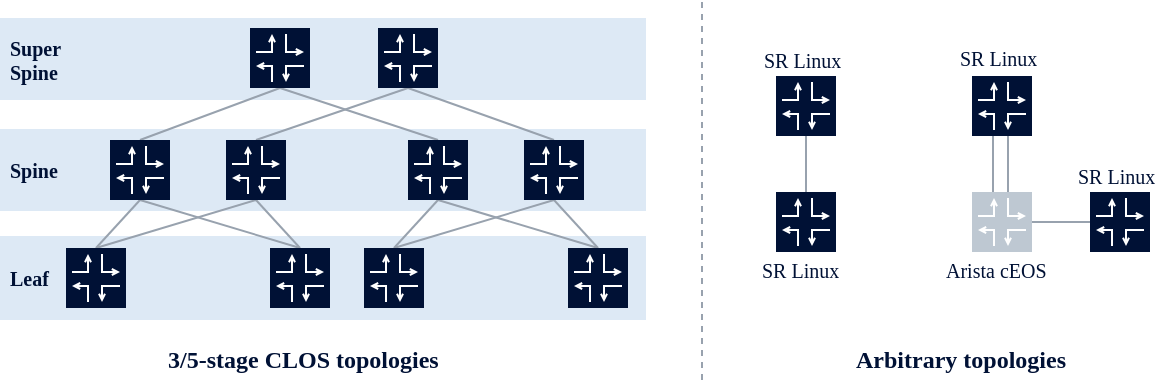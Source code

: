 <mxfile version="13.8.0" type="github" pages="2">
  <diagram id="pqXCdQUKRn2x1dWqDvbr" name="intro topologies">
    <mxGraphModel dx="977" dy="524" grid="1" gridSize="1" guides="1" tooltips="1" connect="1" arrows="1" fold="1" page="1" pageScale="1" pageWidth="827" pageHeight="1169" math="0" shadow="0">
      <root>
        <mxCell id="0" />
        <mxCell id="1" parent="0" />
        <mxCell id="Shn82EJDHSnE-vzaOmSC-1" value="" style="rounded=0;whiteSpace=wrap;html=1;fontFamily=Manrope;fontSize=8;strokeColor=none;fillColor=#DDE9F5;fontSource=https%3A%2F%2Ffonts.googleapis.com%2Fcss%3Ffamily%3DManrope;" parent="1" vertex="1">
          <mxGeometry x="133" y="266.5" width="323" height="41" as="geometry" />
        </mxCell>
        <mxCell id="Shn82EJDHSnE-vzaOmSC-2" value="" style="rounded=0;whiteSpace=wrap;html=1;fontFamily=Manrope;fontSize=8;strokeColor=none;fillColor=#DDE9F5;fontSource=https%3A%2F%2Ffonts.googleapis.com%2Fcss%3Ffamily%3DManrope;" parent="1" vertex="1">
          <mxGeometry x="133" y="320" width="323" height="42" as="geometry" />
        </mxCell>
        <mxCell id="Shn82EJDHSnE-vzaOmSC-3" style="rounded=0;orthogonalLoop=1;jettySize=auto;html=1;exitX=0.5;exitY=0;exitDx=0;exitDy=0;entryX=0.5;entryY=1;entryDx=0;entryDy=0;startSize=6;endArrow=none;endFill=0;endSize=2;fontFamily=Manrope;fontSize=8;strokeColor=#98A2AE;fontSource=https%3A%2F%2Ffonts.googleapis.com%2Fcss%3Ffamily%3DManrope;" parent="1" edge="1">
          <mxGeometry relative="1" as="geometry">
            <mxPoint x="181" y="326" as="sourcePoint" />
            <mxPoint x="203" y="302" as="targetPoint" />
          </mxGeometry>
        </mxCell>
        <mxCell id="Shn82EJDHSnE-vzaOmSC-4" style="rounded=0;orthogonalLoop=1;jettySize=auto;html=1;exitX=0.5;exitY=0;exitDx=0;exitDy=0;entryX=0.5;entryY=1;entryDx=0;entryDy=0;startSize=6;endArrow=none;endFill=0;endSize=2;fontFamily=Manrope;fontSize=8;strokeColor=#98A2AE;fontSource=https%3A%2F%2Ffonts.googleapis.com%2Fcss%3Ffamily%3DManrope;" parent="1" edge="1">
          <mxGeometry relative="1" as="geometry">
            <mxPoint x="181" y="326" as="sourcePoint" />
            <mxPoint x="261" y="302" as="targetPoint" />
          </mxGeometry>
        </mxCell>
        <mxCell id="Shn82EJDHSnE-vzaOmSC-5" style="rounded=0;orthogonalLoop=1;jettySize=auto;html=1;exitX=0.5;exitY=0;exitDx=0;exitDy=0;entryX=0.5;entryY=1;entryDx=0;entryDy=0;startSize=6;endArrow=none;endFill=0;endSize=2;fontFamily=Manrope;fontSize=8;strokeColor=#98A2AE;fontSource=https%3A%2F%2Ffonts.googleapis.com%2Fcss%3Ffamily%3DManrope;" parent="1" edge="1">
          <mxGeometry relative="1" as="geometry">
            <mxPoint x="283" y="326" as="sourcePoint" />
            <mxPoint x="203" y="302" as="targetPoint" />
          </mxGeometry>
        </mxCell>
        <mxCell id="Shn82EJDHSnE-vzaOmSC-6" style="rounded=0;orthogonalLoop=1;jettySize=auto;html=1;exitX=0.5;exitY=0;exitDx=0;exitDy=0;entryX=0.5;entryY=1;entryDx=0;entryDy=0;startSize=6;endArrow=none;endFill=0;endSize=2;fontFamily=Manrope;fontSize=8;strokeColor=#98A2AE;fontSource=https%3A%2F%2Ffonts.googleapis.com%2Fcss%3Ffamily%3DManrope;" parent="1" edge="1">
          <mxGeometry relative="1" as="geometry">
            <mxPoint x="283" y="326" as="sourcePoint" />
            <mxPoint x="261" y="302" as="targetPoint" />
          </mxGeometry>
        </mxCell>
        <mxCell id="Shn82EJDHSnE-vzaOmSC-7" value="" style="rounded=0;whiteSpace=wrap;html=1;fontFamily=Manrope;fontSize=8;strokeColor=none;fillColor=#DDE9F5;fontSource=https%3A%2F%2Ffonts.googleapis.com%2Fcss%3Ffamily%3DManrope;" parent="1" vertex="1">
          <mxGeometry x="133" y="211" width="323" height="41" as="geometry" />
        </mxCell>
        <mxCell id="Shn82EJDHSnE-vzaOmSC-8" style="rounded=0;orthogonalLoop=1;jettySize=auto;html=1;exitX=0.5;exitY=0;exitDx=0;exitDy=0;entryX=0.5;entryY=1;entryDx=0;entryDy=0;startSize=6;endArrow=none;endFill=0;endSize=2;fontFamily=Manrope;fontSize=8;strokeColor=#98A2AE;fontSource=https%3A%2F%2Ffonts.googleapis.com%2Fcss%3Ffamily%3DManrope;" parent="1" edge="1">
          <mxGeometry relative="1" as="geometry">
            <mxPoint x="203" y="272" as="sourcePoint" />
            <mxPoint x="273" y="246" as="targetPoint" />
          </mxGeometry>
        </mxCell>
        <mxCell id="Shn82EJDHSnE-vzaOmSC-9" style="rounded=0;orthogonalLoop=1;jettySize=auto;html=1;exitX=0.5;exitY=0;exitDx=0;exitDy=0;entryX=0.5;entryY=1;entryDx=0;entryDy=0;startSize=6;endArrow=none;endFill=0;endSize=2;fontFamily=Manrope;fontSize=8;strokeColor=#98A2AE;fontSource=https%3A%2F%2Ffonts.googleapis.com%2Fcss%3Ffamily%3DManrope;" parent="1" edge="1">
          <mxGeometry relative="1" as="geometry">
            <mxPoint x="261" y="272" as="sourcePoint" />
            <mxPoint x="337" y="246" as="targetPoint" />
          </mxGeometry>
        </mxCell>
        <mxCell id="Shn82EJDHSnE-vzaOmSC-10" style="rounded=0;orthogonalLoop=1;jettySize=auto;html=1;exitX=0.5;exitY=0;exitDx=0;exitDy=0;entryX=0.5;entryY=1;entryDx=0;entryDy=0;startSize=6;endArrow=none;endFill=0;endSize=2;fontFamily=Manrope;fontSize=8;strokeColor=#98A2AE;fontSource=https%3A%2F%2Ffonts.googleapis.com%2Fcss%3Ffamily%3DManrope;" parent="1" edge="1">
          <mxGeometry relative="1" as="geometry">
            <mxPoint x="330" y="326" as="sourcePoint" />
            <mxPoint x="352" y="302" as="targetPoint" />
          </mxGeometry>
        </mxCell>
        <mxCell id="Shn82EJDHSnE-vzaOmSC-11" style="rounded=0;orthogonalLoop=1;jettySize=auto;html=1;exitX=0.5;exitY=0;exitDx=0;exitDy=0;entryX=0.5;entryY=1;entryDx=0;entryDy=0;startSize=6;endArrow=none;endFill=0;endSize=2;fontFamily=Manrope;fontSize=8;strokeColor=#98A2AE;fontSource=https%3A%2F%2Ffonts.googleapis.com%2Fcss%3Ffamily%3DManrope;" parent="1" edge="1">
          <mxGeometry relative="1" as="geometry">
            <mxPoint x="330" y="326" as="sourcePoint" />
            <mxPoint x="410" y="302" as="targetPoint" />
          </mxGeometry>
        </mxCell>
        <mxCell id="Shn82EJDHSnE-vzaOmSC-12" style="rounded=0;orthogonalLoop=1;jettySize=auto;html=1;exitX=0.5;exitY=0;exitDx=0;exitDy=0;entryX=0.5;entryY=1;entryDx=0;entryDy=0;startSize=6;endArrow=none;endFill=0;endSize=2;fontFamily=Manrope;fontSize=8;strokeColor=#98A2AE;fontSource=https%3A%2F%2Ffonts.googleapis.com%2Fcss%3Ffamily%3DManrope;" parent="1" edge="1">
          <mxGeometry relative="1" as="geometry">
            <mxPoint x="432" y="326" as="sourcePoint" />
            <mxPoint x="352" y="302" as="targetPoint" />
          </mxGeometry>
        </mxCell>
        <mxCell id="Shn82EJDHSnE-vzaOmSC-13" style="rounded=0;orthogonalLoop=1;jettySize=auto;html=1;exitX=0.5;exitY=0;exitDx=0;exitDy=0;entryX=0.5;entryY=1;entryDx=0;entryDy=0;startSize=6;endArrow=none;endFill=0;endSize=2;fontFamily=Manrope;fontSize=8;strokeColor=#98A2AE;fontSource=https%3A%2F%2Ffonts.googleapis.com%2Fcss%3Ffamily%3DManrope;" parent="1" edge="1">
          <mxGeometry relative="1" as="geometry">
            <mxPoint x="432" y="326" as="sourcePoint" />
            <mxPoint x="410" y="302" as="targetPoint" />
          </mxGeometry>
        </mxCell>
        <mxCell id="Shn82EJDHSnE-vzaOmSC-14" style="rounded=0;orthogonalLoop=1;jettySize=auto;html=1;exitX=0.5;exitY=0;exitDx=0;exitDy=0;entryX=0.5;entryY=1;entryDx=0;entryDy=0;startSize=6;endArrow=none;endFill=0;endSize=2;fontFamily=Manrope;fontSize=8;strokeColor=#98A2AE;fontSource=https%3A%2F%2Ffonts.googleapis.com%2Fcss%3Ffamily%3DManrope;" parent="1" edge="1">
          <mxGeometry relative="1" as="geometry">
            <mxPoint x="352" y="272" as="sourcePoint" />
            <mxPoint x="273" y="246" as="targetPoint" />
          </mxGeometry>
        </mxCell>
        <mxCell id="Shn82EJDHSnE-vzaOmSC-15" style="rounded=0;orthogonalLoop=1;jettySize=auto;html=1;exitX=0.5;exitY=0;exitDx=0;exitDy=0;entryX=0.5;entryY=1;entryDx=0;entryDy=0;startSize=6;endArrow=none;endFill=0;endSize=2;fontFamily=Manrope;fontSize=8;strokeColor=#98A2AE;fontSource=https%3A%2F%2Ffonts.googleapis.com%2Fcss%3Ffamily%3DManrope;" parent="1" edge="1">
          <mxGeometry relative="1" as="geometry">
            <mxPoint x="410" y="272" as="sourcePoint" />
            <mxPoint x="337" y="246" as="targetPoint" />
          </mxGeometry>
        </mxCell>
        <mxCell id="Shn82EJDHSnE-vzaOmSC-16" value="Super&lt;br style=&quot;font-size: 10px;&quot;&gt;Spine" style="text;html=1;align=left;verticalAlign=middle;resizable=0;points=[];autosize=1;fontSize=10;fontFamily=Manrope;rotation=0;fontSource=https%3A%2F%2Ffonts.googleapis.com%2Fcss%3Ffamily%3DManrope;fontColor=#001135;fontStyle=1" parent="1" vertex="1">
          <mxGeometry x="136" y="217" width="38" height="29" as="geometry" />
        </mxCell>
        <mxCell id="Shn82EJDHSnE-vzaOmSC-17" value="Spine" style="text;html=1;align=left;verticalAlign=middle;resizable=0;points=[];autosize=1;fontSize=10;fontFamily=Manrope;rotation=0;fontSource=https%3A%2F%2Ffonts.googleapis.com%2Fcss%3Ffamily%3DManrope;fontColor=#001135;fontStyle=1" parent="1" vertex="1">
          <mxGeometry x="136" y="278.5" width="37" height="17" as="geometry" />
        </mxCell>
        <mxCell id="Shn82EJDHSnE-vzaOmSC-18" value="Leaf" style="text;html=1;align=left;verticalAlign=middle;resizable=0;points=[];autosize=1;fontSize=10;fontFamily=Manrope;rotation=0;fontSource=https%3A%2F%2Ffonts.googleapis.com%2Fcss%3Ffamily%3DManrope;fontColor=#001135;fontStyle=1" parent="1" vertex="1">
          <mxGeometry x="136" y="332.5" width="31" height="17" as="geometry" />
        </mxCell>
        <mxCell id="Shn82EJDHSnE-vzaOmSC-19" value="" style="group;fontFamily=Manrope;fontSource=https%3A%2F%2Ffonts.googleapis.com%2Fcss%3Ffamily%3DManrope;" parent="1" vertex="1" connectable="0">
          <mxGeometry x="166" y="326" width="30" height="30" as="geometry" />
        </mxCell>
        <mxCell id="Shn82EJDHSnE-vzaOmSC-20" value="" style="whiteSpace=wrap;html=1;aspect=fixed;fillColor=#001135;strokeColor=none;connectable=1;allowArrows=1;fontFamily=Manrope;fontSource=https%3A%2F%2Ffonts.googleapis.com%2Fcss%3Ffamily%3DManrope;" parent="Shn82EJDHSnE-vzaOmSC-19" vertex="1">
          <mxGeometry width="30" height="30" as="geometry" />
        </mxCell>
        <mxCell id="Shn82EJDHSnE-vzaOmSC-21" value="" style="endArrow=open;html=1;edgeStyle=orthogonalEdgeStyle;rounded=0;endFill=0;startSize=6;endSize=2;strokeColor=#FFFFFF;fontFamily=Manrope;fontSource=https%3A%2F%2Ffonts.googleapis.com%2Fcss%3Ffamily%3DManrope;" parent="Shn82EJDHSnE-vzaOmSC-19" edge="1">
          <mxGeometry width="50" height="50" relative="1" as="geometry">
            <mxPoint x="3" y="12" as="sourcePoint" />
            <mxPoint x="11" y="3" as="targetPoint" />
            <Array as="points">
              <mxPoint x="11" y="12" />
            </Array>
          </mxGeometry>
        </mxCell>
        <mxCell id="Shn82EJDHSnE-vzaOmSC-22" value="" style="endArrow=open;html=1;edgeStyle=orthogonalEdgeStyle;rounded=0;endFill=0;startSize=6;endSize=2;strokeColor=#FFFFFF;fontFamily=Manrope;fontSource=https%3A%2F%2Ffonts.googleapis.com%2Fcss%3Ffamily%3DManrope;" parent="Shn82EJDHSnE-vzaOmSC-19" edge="1">
          <mxGeometry width="50" height="50" relative="1" as="geometry">
            <mxPoint x="11" y="27" as="sourcePoint" />
            <mxPoint x="3" y="19" as="targetPoint" />
            <Array as="points">
              <mxPoint x="11" y="19" />
            </Array>
          </mxGeometry>
        </mxCell>
        <mxCell id="Shn82EJDHSnE-vzaOmSC-23" value="" style="endArrow=open;html=1;edgeStyle=orthogonalEdgeStyle;rounded=0;endFill=0;startSize=6;endSize=2;strokeColor=#FFFFFF;fontFamily=Manrope;fontSource=https%3A%2F%2Ffonts.googleapis.com%2Fcss%3Ffamily%3DManrope;" parent="Shn82EJDHSnE-vzaOmSC-19" edge="1">
          <mxGeometry width="50" height="50" relative="1" as="geometry">
            <mxPoint x="18" y="3" as="sourcePoint" />
            <mxPoint x="27" y="12" as="targetPoint" />
            <Array as="points">
              <mxPoint x="18" y="12" />
            </Array>
          </mxGeometry>
        </mxCell>
        <mxCell id="Shn82EJDHSnE-vzaOmSC-24" value="" style="endArrow=open;html=1;edgeStyle=orthogonalEdgeStyle;rounded=0;endFill=0;startSize=6;endSize=2;strokeColor=#FFFFFF;fontFamily=Manrope;fontSource=https%3A%2F%2Ffonts.googleapis.com%2Fcss%3Ffamily%3DManrope;" parent="Shn82EJDHSnE-vzaOmSC-19" edge="1">
          <mxGeometry width="50" height="50" relative="1" as="geometry">
            <mxPoint x="27" y="19" as="sourcePoint" />
            <mxPoint x="18" y="27" as="targetPoint" />
            <Array as="points">
              <mxPoint x="18" y="19" />
            </Array>
          </mxGeometry>
        </mxCell>
        <mxCell id="Shn82EJDHSnE-vzaOmSC-25" value="" style="group;fontFamily=Manrope;fontSource=https%3A%2F%2Ffonts.googleapis.com%2Fcss%3Ffamily%3DManrope;" parent="1" vertex="1" connectable="0">
          <mxGeometry x="268" y="326" width="30" height="30" as="geometry" />
        </mxCell>
        <mxCell id="Shn82EJDHSnE-vzaOmSC-26" value="" style="whiteSpace=wrap;html=1;aspect=fixed;fillColor=#001135;strokeColor=none;connectable=1;allowArrows=1;fontFamily=Manrope;fontSource=https%3A%2F%2Ffonts.googleapis.com%2Fcss%3Ffamily%3DManrope;" parent="Shn82EJDHSnE-vzaOmSC-25" vertex="1">
          <mxGeometry width="30" height="30" as="geometry" />
        </mxCell>
        <mxCell id="Shn82EJDHSnE-vzaOmSC-27" value="" style="endArrow=open;html=1;edgeStyle=orthogonalEdgeStyle;rounded=0;endFill=0;startSize=6;endSize=2;strokeColor=#FFFFFF;fontFamily=Manrope;fontSource=https%3A%2F%2Ffonts.googleapis.com%2Fcss%3Ffamily%3DManrope;" parent="Shn82EJDHSnE-vzaOmSC-25" edge="1">
          <mxGeometry width="50" height="50" relative="1" as="geometry">
            <mxPoint x="3" y="12" as="sourcePoint" />
            <mxPoint x="11" y="3" as="targetPoint" />
            <Array as="points">
              <mxPoint x="11" y="12" />
            </Array>
          </mxGeometry>
        </mxCell>
        <mxCell id="Shn82EJDHSnE-vzaOmSC-28" value="" style="endArrow=open;html=1;edgeStyle=orthogonalEdgeStyle;rounded=0;endFill=0;startSize=6;endSize=2;strokeColor=#FFFFFF;fontFamily=Manrope;fontSource=https%3A%2F%2Ffonts.googleapis.com%2Fcss%3Ffamily%3DManrope;" parent="Shn82EJDHSnE-vzaOmSC-25" edge="1">
          <mxGeometry width="50" height="50" relative="1" as="geometry">
            <mxPoint x="11" y="27" as="sourcePoint" />
            <mxPoint x="3" y="19" as="targetPoint" />
            <Array as="points">
              <mxPoint x="11" y="19" />
            </Array>
          </mxGeometry>
        </mxCell>
        <mxCell id="Shn82EJDHSnE-vzaOmSC-29" value="" style="endArrow=open;html=1;edgeStyle=orthogonalEdgeStyle;rounded=0;endFill=0;startSize=6;endSize=2;strokeColor=#FFFFFF;fontFamily=Manrope;fontSource=https%3A%2F%2Ffonts.googleapis.com%2Fcss%3Ffamily%3DManrope;" parent="Shn82EJDHSnE-vzaOmSC-25" edge="1">
          <mxGeometry width="50" height="50" relative="1" as="geometry">
            <mxPoint x="18" y="3" as="sourcePoint" />
            <mxPoint x="27" y="12" as="targetPoint" />
            <Array as="points">
              <mxPoint x="18" y="12" />
            </Array>
          </mxGeometry>
        </mxCell>
        <mxCell id="Shn82EJDHSnE-vzaOmSC-30" value="" style="endArrow=open;html=1;edgeStyle=orthogonalEdgeStyle;rounded=0;endFill=0;startSize=6;endSize=2;strokeColor=#FFFFFF;fontFamily=Manrope;fontSource=https%3A%2F%2Ffonts.googleapis.com%2Fcss%3Ffamily%3DManrope;" parent="Shn82EJDHSnE-vzaOmSC-25" edge="1">
          <mxGeometry width="50" height="50" relative="1" as="geometry">
            <mxPoint x="27" y="19" as="sourcePoint" />
            <mxPoint x="18" y="27" as="targetPoint" />
            <Array as="points">
              <mxPoint x="18" y="19" />
            </Array>
          </mxGeometry>
        </mxCell>
        <mxCell id="Shn82EJDHSnE-vzaOmSC-31" value="" style="group;fontFamily=Manrope;fontSource=https%3A%2F%2Ffonts.googleapis.com%2Fcss%3Ffamily%3DManrope;" parent="1" vertex="1" connectable="0">
          <mxGeometry x="315" y="326" width="30" height="30" as="geometry" />
        </mxCell>
        <mxCell id="Shn82EJDHSnE-vzaOmSC-32" value="" style="whiteSpace=wrap;html=1;aspect=fixed;fillColor=#001135;strokeColor=none;connectable=1;allowArrows=1;fontFamily=Manrope;fontSource=https%3A%2F%2Ffonts.googleapis.com%2Fcss%3Ffamily%3DManrope;" parent="Shn82EJDHSnE-vzaOmSC-31" vertex="1">
          <mxGeometry width="30" height="30" as="geometry" />
        </mxCell>
        <mxCell id="Shn82EJDHSnE-vzaOmSC-33" value="" style="endArrow=open;html=1;edgeStyle=orthogonalEdgeStyle;rounded=0;endFill=0;startSize=6;endSize=2;strokeColor=#FFFFFF;fontFamily=Manrope;fontSource=https%3A%2F%2Ffonts.googleapis.com%2Fcss%3Ffamily%3DManrope;" parent="Shn82EJDHSnE-vzaOmSC-31" edge="1">
          <mxGeometry width="50" height="50" relative="1" as="geometry">
            <mxPoint x="3" y="12" as="sourcePoint" />
            <mxPoint x="11" y="3" as="targetPoint" />
            <Array as="points">
              <mxPoint x="11" y="12" />
            </Array>
          </mxGeometry>
        </mxCell>
        <mxCell id="Shn82EJDHSnE-vzaOmSC-34" value="" style="endArrow=open;html=1;edgeStyle=orthogonalEdgeStyle;rounded=0;endFill=0;startSize=6;endSize=2;strokeColor=#FFFFFF;fontFamily=Manrope;fontSource=https%3A%2F%2Ffonts.googleapis.com%2Fcss%3Ffamily%3DManrope;" parent="Shn82EJDHSnE-vzaOmSC-31" edge="1">
          <mxGeometry width="50" height="50" relative="1" as="geometry">
            <mxPoint x="11" y="27" as="sourcePoint" />
            <mxPoint x="3" y="19" as="targetPoint" />
            <Array as="points">
              <mxPoint x="11" y="19" />
            </Array>
          </mxGeometry>
        </mxCell>
        <mxCell id="Shn82EJDHSnE-vzaOmSC-35" value="" style="endArrow=open;html=1;edgeStyle=orthogonalEdgeStyle;rounded=0;endFill=0;startSize=6;endSize=2;strokeColor=#FFFFFF;fontFamily=Manrope;fontSource=https%3A%2F%2Ffonts.googleapis.com%2Fcss%3Ffamily%3DManrope;" parent="Shn82EJDHSnE-vzaOmSC-31" edge="1">
          <mxGeometry width="50" height="50" relative="1" as="geometry">
            <mxPoint x="18" y="3" as="sourcePoint" />
            <mxPoint x="27" y="12" as="targetPoint" />
            <Array as="points">
              <mxPoint x="18" y="12" />
            </Array>
          </mxGeometry>
        </mxCell>
        <mxCell id="Shn82EJDHSnE-vzaOmSC-36" value="" style="endArrow=open;html=1;edgeStyle=orthogonalEdgeStyle;rounded=0;endFill=0;startSize=6;endSize=2;strokeColor=#FFFFFF;fontFamily=Manrope;fontSource=https%3A%2F%2Ffonts.googleapis.com%2Fcss%3Ffamily%3DManrope;" parent="Shn82EJDHSnE-vzaOmSC-31" edge="1">
          <mxGeometry width="50" height="50" relative="1" as="geometry">
            <mxPoint x="27" y="19" as="sourcePoint" />
            <mxPoint x="18" y="27" as="targetPoint" />
            <Array as="points">
              <mxPoint x="18" y="19" />
            </Array>
          </mxGeometry>
        </mxCell>
        <mxCell id="Shn82EJDHSnE-vzaOmSC-37" value="" style="group;fontFamily=Manrope;fontSource=https%3A%2F%2Ffonts.googleapis.com%2Fcss%3Ffamily%3DManrope;" parent="1" vertex="1" connectable="0">
          <mxGeometry x="417" y="326" width="30" height="30" as="geometry" />
        </mxCell>
        <mxCell id="Shn82EJDHSnE-vzaOmSC-38" value="" style="whiteSpace=wrap;html=1;aspect=fixed;fillColor=#001135;strokeColor=none;connectable=1;allowArrows=1;fontFamily=Manrope;fontSource=https%3A%2F%2Ffonts.googleapis.com%2Fcss%3Ffamily%3DManrope;" parent="Shn82EJDHSnE-vzaOmSC-37" vertex="1">
          <mxGeometry width="30" height="30" as="geometry" />
        </mxCell>
        <mxCell id="Shn82EJDHSnE-vzaOmSC-39" value="" style="endArrow=open;html=1;edgeStyle=orthogonalEdgeStyle;rounded=0;endFill=0;startSize=6;endSize=2;strokeColor=#FFFFFF;fontFamily=Manrope;fontSource=https%3A%2F%2Ffonts.googleapis.com%2Fcss%3Ffamily%3DManrope;" parent="Shn82EJDHSnE-vzaOmSC-37" edge="1">
          <mxGeometry width="50" height="50" relative="1" as="geometry">
            <mxPoint x="3" y="12" as="sourcePoint" />
            <mxPoint x="11" y="3" as="targetPoint" />
            <Array as="points">
              <mxPoint x="11" y="12" />
            </Array>
          </mxGeometry>
        </mxCell>
        <mxCell id="Shn82EJDHSnE-vzaOmSC-40" value="" style="endArrow=open;html=1;edgeStyle=orthogonalEdgeStyle;rounded=0;endFill=0;startSize=6;endSize=2;strokeColor=#FFFFFF;fontFamily=Manrope;fontSource=https%3A%2F%2Ffonts.googleapis.com%2Fcss%3Ffamily%3DManrope;" parent="Shn82EJDHSnE-vzaOmSC-37" edge="1">
          <mxGeometry width="50" height="50" relative="1" as="geometry">
            <mxPoint x="11" y="27" as="sourcePoint" />
            <mxPoint x="3" y="19" as="targetPoint" />
            <Array as="points">
              <mxPoint x="11" y="19" />
            </Array>
          </mxGeometry>
        </mxCell>
        <mxCell id="Shn82EJDHSnE-vzaOmSC-41" value="" style="endArrow=open;html=1;edgeStyle=orthogonalEdgeStyle;rounded=0;endFill=0;startSize=6;endSize=2;strokeColor=#FFFFFF;fontFamily=Manrope;fontSource=https%3A%2F%2Ffonts.googleapis.com%2Fcss%3Ffamily%3DManrope;" parent="Shn82EJDHSnE-vzaOmSC-37" edge="1">
          <mxGeometry width="50" height="50" relative="1" as="geometry">
            <mxPoint x="18" y="3" as="sourcePoint" />
            <mxPoint x="27" y="12" as="targetPoint" />
            <Array as="points">
              <mxPoint x="18" y="12" />
            </Array>
          </mxGeometry>
        </mxCell>
        <mxCell id="Shn82EJDHSnE-vzaOmSC-42" value="" style="endArrow=open;html=1;edgeStyle=orthogonalEdgeStyle;rounded=0;endFill=0;startSize=6;endSize=2;strokeColor=#FFFFFF;fontFamily=Manrope;fontSource=https%3A%2F%2Ffonts.googleapis.com%2Fcss%3Ffamily%3DManrope;" parent="Shn82EJDHSnE-vzaOmSC-37" edge="1">
          <mxGeometry width="50" height="50" relative="1" as="geometry">
            <mxPoint x="27" y="19" as="sourcePoint" />
            <mxPoint x="18" y="27" as="targetPoint" />
            <Array as="points">
              <mxPoint x="18" y="19" />
            </Array>
          </mxGeometry>
        </mxCell>
        <mxCell id="Shn82EJDHSnE-vzaOmSC-43" value="" style="group;fontFamily=Manrope;fontSource=https%3A%2F%2Ffonts.googleapis.com%2Fcss%3Ffamily%3DManrope;" parent="1" vertex="1" connectable="0">
          <mxGeometry x="395" y="272" width="30" height="30" as="geometry" />
        </mxCell>
        <mxCell id="Shn82EJDHSnE-vzaOmSC-44" value="" style="whiteSpace=wrap;html=1;aspect=fixed;fillColor=#001135;strokeColor=none;connectable=1;allowArrows=1;fontFamily=Manrope;fontSource=https%3A%2F%2Ffonts.googleapis.com%2Fcss%3Ffamily%3DManrope;" parent="Shn82EJDHSnE-vzaOmSC-43" vertex="1">
          <mxGeometry width="30" height="30" as="geometry" />
        </mxCell>
        <mxCell id="Shn82EJDHSnE-vzaOmSC-45" value="" style="endArrow=open;html=1;edgeStyle=orthogonalEdgeStyle;rounded=0;endFill=0;startSize=6;endSize=2;strokeColor=#FFFFFF;fontFamily=Manrope;fontSource=https%3A%2F%2Ffonts.googleapis.com%2Fcss%3Ffamily%3DManrope;" parent="Shn82EJDHSnE-vzaOmSC-43" edge="1">
          <mxGeometry width="50" height="50" relative="1" as="geometry">
            <mxPoint x="3" y="12" as="sourcePoint" />
            <mxPoint x="11" y="3" as="targetPoint" />
            <Array as="points">
              <mxPoint x="11" y="12" />
            </Array>
          </mxGeometry>
        </mxCell>
        <mxCell id="Shn82EJDHSnE-vzaOmSC-46" value="" style="endArrow=open;html=1;edgeStyle=orthogonalEdgeStyle;rounded=0;endFill=0;startSize=6;endSize=2;strokeColor=#FFFFFF;fontFamily=Manrope;fontSource=https%3A%2F%2Ffonts.googleapis.com%2Fcss%3Ffamily%3DManrope;" parent="Shn82EJDHSnE-vzaOmSC-43" edge="1">
          <mxGeometry width="50" height="50" relative="1" as="geometry">
            <mxPoint x="11" y="27" as="sourcePoint" />
            <mxPoint x="3" y="19" as="targetPoint" />
            <Array as="points">
              <mxPoint x="11" y="19" />
            </Array>
          </mxGeometry>
        </mxCell>
        <mxCell id="Shn82EJDHSnE-vzaOmSC-47" value="" style="endArrow=open;html=1;edgeStyle=orthogonalEdgeStyle;rounded=0;endFill=0;startSize=6;endSize=2;strokeColor=#FFFFFF;fontFamily=Manrope;fontSource=https%3A%2F%2Ffonts.googleapis.com%2Fcss%3Ffamily%3DManrope;" parent="Shn82EJDHSnE-vzaOmSC-43" edge="1">
          <mxGeometry width="50" height="50" relative="1" as="geometry">
            <mxPoint x="18" y="3" as="sourcePoint" />
            <mxPoint x="27" y="12" as="targetPoint" />
            <Array as="points">
              <mxPoint x="18" y="12" />
            </Array>
          </mxGeometry>
        </mxCell>
        <mxCell id="Shn82EJDHSnE-vzaOmSC-48" value="" style="endArrow=open;html=1;edgeStyle=orthogonalEdgeStyle;rounded=0;endFill=0;startSize=6;endSize=2;strokeColor=#FFFFFF;fontFamily=Manrope;fontSource=https%3A%2F%2Ffonts.googleapis.com%2Fcss%3Ffamily%3DManrope;" parent="Shn82EJDHSnE-vzaOmSC-43" edge="1">
          <mxGeometry width="50" height="50" relative="1" as="geometry">
            <mxPoint x="27" y="19" as="sourcePoint" />
            <mxPoint x="18" y="27" as="targetPoint" />
            <Array as="points">
              <mxPoint x="18" y="19" />
            </Array>
          </mxGeometry>
        </mxCell>
        <mxCell id="Shn82EJDHSnE-vzaOmSC-49" value="" style="group;fontFamily=Manrope;fontSource=https%3A%2F%2Ffonts.googleapis.com%2Fcss%3Ffamily%3DManrope;" parent="1" vertex="1" connectable="0">
          <mxGeometry x="337" y="272" width="30" height="30" as="geometry" />
        </mxCell>
        <mxCell id="Shn82EJDHSnE-vzaOmSC-50" value="" style="whiteSpace=wrap;html=1;aspect=fixed;fillColor=#001135;strokeColor=none;connectable=1;allowArrows=1;fontFamily=Manrope;fontSource=https%3A%2F%2Ffonts.googleapis.com%2Fcss%3Ffamily%3DManrope;" parent="Shn82EJDHSnE-vzaOmSC-49" vertex="1">
          <mxGeometry width="30" height="30" as="geometry" />
        </mxCell>
        <mxCell id="Shn82EJDHSnE-vzaOmSC-51" value="" style="endArrow=open;html=1;edgeStyle=orthogonalEdgeStyle;rounded=0;endFill=0;startSize=6;endSize=2;strokeColor=#FFFFFF;fontFamily=Manrope;fontSource=https%3A%2F%2Ffonts.googleapis.com%2Fcss%3Ffamily%3DManrope;" parent="Shn82EJDHSnE-vzaOmSC-49" edge="1">
          <mxGeometry width="50" height="50" relative="1" as="geometry">
            <mxPoint x="3" y="12" as="sourcePoint" />
            <mxPoint x="11" y="3" as="targetPoint" />
            <Array as="points">
              <mxPoint x="11" y="12" />
            </Array>
          </mxGeometry>
        </mxCell>
        <mxCell id="Shn82EJDHSnE-vzaOmSC-52" value="" style="endArrow=open;html=1;edgeStyle=orthogonalEdgeStyle;rounded=0;endFill=0;startSize=6;endSize=2;strokeColor=#FFFFFF;fontFamily=Manrope;fontSource=https%3A%2F%2Ffonts.googleapis.com%2Fcss%3Ffamily%3DManrope;" parent="Shn82EJDHSnE-vzaOmSC-49" edge="1">
          <mxGeometry width="50" height="50" relative="1" as="geometry">
            <mxPoint x="11" y="27" as="sourcePoint" />
            <mxPoint x="3" y="19" as="targetPoint" />
            <Array as="points">
              <mxPoint x="11" y="19" />
            </Array>
          </mxGeometry>
        </mxCell>
        <mxCell id="Shn82EJDHSnE-vzaOmSC-53" value="" style="endArrow=open;html=1;edgeStyle=orthogonalEdgeStyle;rounded=0;endFill=0;startSize=6;endSize=2;strokeColor=#FFFFFF;fontFamily=Manrope;fontSource=https%3A%2F%2Ffonts.googleapis.com%2Fcss%3Ffamily%3DManrope;" parent="Shn82EJDHSnE-vzaOmSC-49" edge="1">
          <mxGeometry width="50" height="50" relative="1" as="geometry">
            <mxPoint x="18" y="3" as="sourcePoint" />
            <mxPoint x="27" y="12" as="targetPoint" />
            <Array as="points">
              <mxPoint x="18" y="12" />
            </Array>
          </mxGeometry>
        </mxCell>
        <mxCell id="Shn82EJDHSnE-vzaOmSC-54" value="" style="endArrow=open;html=1;edgeStyle=orthogonalEdgeStyle;rounded=0;endFill=0;startSize=6;endSize=2;strokeColor=#FFFFFF;fontFamily=Manrope;fontSource=https%3A%2F%2Ffonts.googleapis.com%2Fcss%3Ffamily%3DManrope;" parent="Shn82EJDHSnE-vzaOmSC-49" edge="1">
          <mxGeometry width="50" height="50" relative="1" as="geometry">
            <mxPoint x="27" y="19" as="sourcePoint" />
            <mxPoint x="18" y="27" as="targetPoint" />
            <Array as="points">
              <mxPoint x="18" y="19" />
            </Array>
          </mxGeometry>
        </mxCell>
        <mxCell id="Shn82EJDHSnE-vzaOmSC-55" value="" style="group;fontFamily=Manrope;fontSource=https%3A%2F%2Ffonts.googleapis.com%2Fcss%3Ffamily%3DManrope;" parent="1" vertex="1" connectable="0">
          <mxGeometry x="246" y="272" width="30" height="30" as="geometry" />
        </mxCell>
        <mxCell id="Shn82EJDHSnE-vzaOmSC-56" value="" style="whiteSpace=wrap;html=1;aspect=fixed;fillColor=#001135;strokeColor=none;connectable=1;allowArrows=1;fontFamily=Manrope;fontSource=https%3A%2F%2Ffonts.googleapis.com%2Fcss%3Ffamily%3DManrope;" parent="Shn82EJDHSnE-vzaOmSC-55" vertex="1">
          <mxGeometry width="30" height="30" as="geometry" />
        </mxCell>
        <mxCell id="Shn82EJDHSnE-vzaOmSC-57" value="" style="endArrow=open;html=1;edgeStyle=orthogonalEdgeStyle;rounded=0;endFill=0;startSize=6;endSize=2;strokeColor=#FFFFFF;fontFamily=Manrope;fontSource=https%3A%2F%2Ffonts.googleapis.com%2Fcss%3Ffamily%3DManrope;" parent="Shn82EJDHSnE-vzaOmSC-55" edge="1">
          <mxGeometry width="50" height="50" relative="1" as="geometry">
            <mxPoint x="3" y="12" as="sourcePoint" />
            <mxPoint x="11" y="3" as="targetPoint" />
            <Array as="points">
              <mxPoint x="11" y="12" />
            </Array>
          </mxGeometry>
        </mxCell>
        <mxCell id="Shn82EJDHSnE-vzaOmSC-58" value="" style="endArrow=open;html=1;edgeStyle=orthogonalEdgeStyle;rounded=0;endFill=0;startSize=6;endSize=2;strokeColor=#FFFFFF;fontFamily=Manrope;fontSource=https%3A%2F%2Ffonts.googleapis.com%2Fcss%3Ffamily%3DManrope;" parent="Shn82EJDHSnE-vzaOmSC-55" edge="1">
          <mxGeometry width="50" height="50" relative="1" as="geometry">
            <mxPoint x="11" y="27" as="sourcePoint" />
            <mxPoint x="3" y="19" as="targetPoint" />
            <Array as="points">
              <mxPoint x="11" y="19" />
            </Array>
          </mxGeometry>
        </mxCell>
        <mxCell id="Shn82EJDHSnE-vzaOmSC-59" value="" style="endArrow=open;html=1;edgeStyle=orthogonalEdgeStyle;rounded=0;endFill=0;startSize=6;endSize=2;strokeColor=#FFFFFF;fontFamily=Manrope;fontSource=https%3A%2F%2Ffonts.googleapis.com%2Fcss%3Ffamily%3DManrope;" parent="Shn82EJDHSnE-vzaOmSC-55" edge="1">
          <mxGeometry width="50" height="50" relative="1" as="geometry">
            <mxPoint x="18" y="3" as="sourcePoint" />
            <mxPoint x="27" y="12" as="targetPoint" />
            <Array as="points">
              <mxPoint x="18" y="12" />
            </Array>
          </mxGeometry>
        </mxCell>
        <mxCell id="Shn82EJDHSnE-vzaOmSC-60" value="" style="endArrow=open;html=1;edgeStyle=orthogonalEdgeStyle;rounded=0;endFill=0;startSize=6;endSize=2;strokeColor=#FFFFFF;fontFamily=Manrope;fontSource=https%3A%2F%2Ffonts.googleapis.com%2Fcss%3Ffamily%3DManrope;" parent="Shn82EJDHSnE-vzaOmSC-55" edge="1">
          <mxGeometry width="50" height="50" relative="1" as="geometry">
            <mxPoint x="27" y="19" as="sourcePoint" />
            <mxPoint x="18" y="27" as="targetPoint" />
            <Array as="points">
              <mxPoint x="18" y="19" />
            </Array>
          </mxGeometry>
        </mxCell>
        <mxCell id="Shn82EJDHSnE-vzaOmSC-61" value="" style="group;fontFamily=Manrope;fontSource=https%3A%2F%2Ffonts.googleapis.com%2Fcss%3Ffamily%3DManrope;" parent="1" vertex="1" connectable="0">
          <mxGeometry x="188" y="272" width="30" height="30" as="geometry" />
        </mxCell>
        <mxCell id="Shn82EJDHSnE-vzaOmSC-62" value="" style="whiteSpace=wrap;html=1;aspect=fixed;fillColor=#001135;strokeColor=none;connectable=1;allowArrows=1;fontFamily=Manrope;fontSource=https%3A%2F%2Ffonts.googleapis.com%2Fcss%3Ffamily%3DManrope;" parent="Shn82EJDHSnE-vzaOmSC-61" vertex="1">
          <mxGeometry width="30" height="30" as="geometry" />
        </mxCell>
        <mxCell id="Shn82EJDHSnE-vzaOmSC-63" value="" style="endArrow=open;html=1;edgeStyle=orthogonalEdgeStyle;rounded=0;endFill=0;startSize=6;endSize=2;strokeColor=#FFFFFF;fontFamily=Manrope;fontSource=https%3A%2F%2Ffonts.googleapis.com%2Fcss%3Ffamily%3DManrope;" parent="Shn82EJDHSnE-vzaOmSC-61" edge="1">
          <mxGeometry width="50" height="50" relative="1" as="geometry">
            <mxPoint x="3" y="12" as="sourcePoint" />
            <mxPoint x="11" y="3" as="targetPoint" />
            <Array as="points">
              <mxPoint x="11" y="12" />
            </Array>
          </mxGeometry>
        </mxCell>
        <mxCell id="Shn82EJDHSnE-vzaOmSC-64" value="" style="endArrow=open;html=1;edgeStyle=orthogonalEdgeStyle;rounded=0;endFill=0;startSize=6;endSize=2;strokeColor=#FFFFFF;fontFamily=Manrope;fontSource=https%3A%2F%2Ffonts.googleapis.com%2Fcss%3Ffamily%3DManrope;" parent="Shn82EJDHSnE-vzaOmSC-61" edge="1">
          <mxGeometry width="50" height="50" relative="1" as="geometry">
            <mxPoint x="11" y="27" as="sourcePoint" />
            <mxPoint x="3" y="19" as="targetPoint" />
            <Array as="points">
              <mxPoint x="11" y="19" />
            </Array>
          </mxGeometry>
        </mxCell>
        <mxCell id="Shn82EJDHSnE-vzaOmSC-65" value="" style="endArrow=open;html=1;edgeStyle=orthogonalEdgeStyle;rounded=0;endFill=0;startSize=6;endSize=2;strokeColor=#FFFFFF;fontFamily=Manrope;fontSource=https%3A%2F%2Ffonts.googleapis.com%2Fcss%3Ffamily%3DManrope;" parent="Shn82EJDHSnE-vzaOmSC-61" edge="1">
          <mxGeometry width="50" height="50" relative="1" as="geometry">
            <mxPoint x="18" y="3" as="sourcePoint" />
            <mxPoint x="27" y="12" as="targetPoint" />
            <Array as="points">
              <mxPoint x="18" y="12" />
            </Array>
          </mxGeometry>
        </mxCell>
        <mxCell id="Shn82EJDHSnE-vzaOmSC-66" value="" style="endArrow=open;html=1;edgeStyle=orthogonalEdgeStyle;rounded=0;endFill=0;startSize=6;endSize=2;strokeColor=#FFFFFF;fontFamily=Manrope;fontSource=https%3A%2F%2Ffonts.googleapis.com%2Fcss%3Ffamily%3DManrope;" parent="Shn82EJDHSnE-vzaOmSC-61" edge="1">
          <mxGeometry width="50" height="50" relative="1" as="geometry">
            <mxPoint x="27" y="19" as="sourcePoint" />
            <mxPoint x="18" y="27" as="targetPoint" />
            <Array as="points">
              <mxPoint x="18" y="19" />
            </Array>
          </mxGeometry>
        </mxCell>
        <mxCell id="Shn82EJDHSnE-vzaOmSC-67" value="" style="group;fontFamily=Manrope;fontSource=https%3A%2F%2Ffonts.googleapis.com%2Fcss%3Ffamily%3DManrope;" parent="1" vertex="1" connectable="0">
          <mxGeometry x="322" y="216" width="30" height="30" as="geometry" />
        </mxCell>
        <mxCell id="Shn82EJDHSnE-vzaOmSC-68" value="" style="whiteSpace=wrap;html=1;aspect=fixed;fillColor=#001135;strokeColor=none;connectable=1;allowArrows=1;fontFamily=Manrope;fontSource=https%3A%2F%2Ffonts.googleapis.com%2Fcss%3Ffamily%3DManrope;" parent="Shn82EJDHSnE-vzaOmSC-67" vertex="1">
          <mxGeometry width="30" height="30" as="geometry" />
        </mxCell>
        <mxCell id="Shn82EJDHSnE-vzaOmSC-69" value="" style="endArrow=open;html=1;edgeStyle=orthogonalEdgeStyle;rounded=0;endFill=0;startSize=6;endSize=2;strokeColor=#FFFFFF;fontFamily=Manrope;fontSource=https%3A%2F%2Ffonts.googleapis.com%2Fcss%3Ffamily%3DManrope;" parent="Shn82EJDHSnE-vzaOmSC-67" edge="1">
          <mxGeometry width="50" height="50" relative="1" as="geometry">
            <mxPoint x="3" y="12" as="sourcePoint" />
            <mxPoint x="11" y="3" as="targetPoint" />
            <Array as="points">
              <mxPoint x="11" y="12" />
            </Array>
          </mxGeometry>
        </mxCell>
        <mxCell id="Shn82EJDHSnE-vzaOmSC-70" value="" style="endArrow=open;html=1;edgeStyle=orthogonalEdgeStyle;rounded=0;endFill=0;startSize=6;endSize=2;strokeColor=#FFFFFF;fontFamily=Manrope;fontSource=https%3A%2F%2Ffonts.googleapis.com%2Fcss%3Ffamily%3DManrope;" parent="Shn82EJDHSnE-vzaOmSC-67" edge="1">
          <mxGeometry width="50" height="50" relative="1" as="geometry">
            <mxPoint x="11" y="27" as="sourcePoint" />
            <mxPoint x="3" y="19" as="targetPoint" />
            <Array as="points">
              <mxPoint x="11" y="19" />
            </Array>
          </mxGeometry>
        </mxCell>
        <mxCell id="Shn82EJDHSnE-vzaOmSC-71" value="" style="endArrow=open;html=1;edgeStyle=orthogonalEdgeStyle;rounded=0;endFill=0;startSize=6;endSize=2;strokeColor=#FFFFFF;fontFamily=Manrope;fontSource=https%3A%2F%2Ffonts.googleapis.com%2Fcss%3Ffamily%3DManrope;" parent="Shn82EJDHSnE-vzaOmSC-67" edge="1">
          <mxGeometry width="50" height="50" relative="1" as="geometry">
            <mxPoint x="18" y="3" as="sourcePoint" />
            <mxPoint x="27" y="12" as="targetPoint" />
            <Array as="points">
              <mxPoint x="18" y="12" />
            </Array>
          </mxGeometry>
        </mxCell>
        <mxCell id="Shn82EJDHSnE-vzaOmSC-72" value="" style="endArrow=open;html=1;edgeStyle=orthogonalEdgeStyle;rounded=0;endFill=0;startSize=6;endSize=2;strokeColor=#FFFFFF;fontFamily=Manrope;fontSource=https%3A%2F%2Ffonts.googleapis.com%2Fcss%3Ffamily%3DManrope;" parent="Shn82EJDHSnE-vzaOmSC-67" edge="1">
          <mxGeometry width="50" height="50" relative="1" as="geometry">
            <mxPoint x="27" y="19" as="sourcePoint" />
            <mxPoint x="18" y="27" as="targetPoint" />
            <Array as="points">
              <mxPoint x="18" y="19" />
            </Array>
          </mxGeometry>
        </mxCell>
        <mxCell id="Shn82EJDHSnE-vzaOmSC-73" value="" style="group;fontFamily=Manrope;fontSource=https%3A%2F%2Ffonts.googleapis.com%2Fcss%3Ffamily%3DManrope;" parent="1" vertex="1" connectable="0">
          <mxGeometry x="258" y="216" width="30" height="30" as="geometry" />
        </mxCell>
        <mxCell id="Shn82EJDHSnE-vzaOmSC-74" value="" style="whiteSpace=wrap;html=1;aspect=fixed;fillColor=#001135;strokeColor=none;connectable=1;allowArrows=1;fontFamily=Manrope;fontSource=https%3A%2F%2Ffonts.googleapis.com%2Fcss%3Ffamily%3DManrope;" parent="Shn82EJDHSnE-vzaOmSC-73" vertex="1">
          <mxGeometry width="30" height="30" as="geometry" />
        </mxCell>
        <mxCell id="Shn82EJDHSnE-vzaOmSC-75" value="" style="endArrow=open;html=1;edgeStyle=orthogonalEdgeStyle;rounded=0;endFill=0;startSize=6;endSize=2;strokeColor=#FFFFFF;fontFamily=Manrope;fontSource=https%3A%2F%2Ffonts.googleapis.com%2Fcss%3Ffamily%3DManrope;" parent="Shn82EJDHSnE-vzaOmSC-73" edge="1">
          <mxGeometry width="50" height="50" relative="1" as="geometry">
            <mxPoint x="3" y="12" as="sourcePoint" />
            <mxPoint x="11" y="3" as="targetPoint" />
            <Array as="points">
              <mxPoint x="11" y="12" />
            </Array>
          </mxGeometry>
        </mxCell>
        <mxCell id="Shn82EJDHSnE-vzaOmSC-76" value="" style="endArrow=open;html=1;edgeStyle=orthogonalEdgeStyle;rounded=0;endFill=0;startSize=6;endSize=2;strokeColor=#FFFFFF;fontFamily=Manrope;fontSource=https%3A%2F%2Ffonts.googleapis.com%2Fcss%3Ffamily%3DManrope;" parent="Shn82EJDHSnE-vzaOmSC-73" edge="1">
          <mxGeometry width="50" height="50" relative="1" as="geometry">
            <mxPoint x="11" y="27" as="sourcePoint" />
            <mxPoint x="3" y="19" as="targetPoint" />
            <Array as="points">
              <mxPoint x="11" y="19" />
            </Array>
          </mxGeometry>
        </mxCell>
        <mxCell id="Shn82EJDHSnE-vzaOmSC-77" value="" style="endArrow=open;html=1;edgeStyle=orthogonalEdgeStyle;rounded=0;endFill=0;startSize=6;endSize=2;strokeColor=#FFFFFF;fontFamily=Manrope;fontSource=https%3A%2F%2Ffonts.googleapis.com%2Fcss%3Ffamily%3DManrope;" parent="Shn82EJDHSnE-vzaOmSC-73" edge="1">
          <mxGeometry width="50" height="50" relative="1" as="geometry">
            <mxPoint x="18" y="3" as="sourcePoint" />
            <mxPoint x="27" y="12" as="targetPoint" />
            <Array as="points">
              <mxPoint x="18" y="12" />
            </Array>
          </mxGeometry>
        </mxCell>
        <mxCell id="Shn82EJDHSnE-vzaOmSC-78" value="" style="endArrow=open;html=1;edgeStyle=orthogonalEdgeStyle;rounded=0;endFill=0;startSize=6;endSize=2;strokeColor=#FFFFFF;fontFamily=Manrope;fontSource=https%3A%2F%2Ffonts.googleapis.com%2Fcss%3Ffamily%3DManrope;" parent="Shn82EJDHSnE-vzaOmSC-73" edge="1">
          <mxGeometry width="50" height="50" relative="1" as="geometry">
            <mxPoint x="27" y="19" as="sourcePoint" />
            <mxPoint x="18" y="27" as="targetPoint" />
            <Array as="points">
              <mxPoint x="18" y="19" />
            </Array>
          </mxGeometry>
        </mxCell>
        <mxCell id="Shn82EJDHSnE-vzaOmSC-79" value="3/5-stage CLOS topologies" style="text;html=1;align=left;verticalAlign=middle;resizable=0;points=[];autosize=1;fontSize=12;fontFamily=Manrope;rotation=0;fontSource=https%3A%2F%2Ffonts.googleapis.com%2Fcss%3Ffamily%3DManrope;fontColor=#001135;fontStyle=1" parent="1" vertex="1">
          <mxGeometry x="214.5" y="372" width="160" height="19" as="geometry" />
        </mxCell>
        <mxCell id="Shn82EJDHSnE-vzaOmSC-80" value="" style="group;fontFamily=Manrope;fontSource=https%3A%2F%2Ffonts.googleapis.com%2Fcss%3Ffamily%3DManrope;" parent="1" vertex="1" connectable="0">
          <mxGeometry x="619" y="240" width="30" height="30" as="geometry" />
        </mxCell>
        <mxCell id="Shn82EJDHSnE-vzaOmSC-81" value="" style="whiteSpace=wrap;html=1;aspect=fixed;fillColor=#001135;strokeColor=none;connectable=1;allowArrows=1;fontFamily=Manrope;fontSource=https%3A%2F%2Ffonts.googleapis.com%2Fcss%3Ffamily%3DManrope;" parent="Shn82EJDHSnE-vzaOmSC-80" vertex="1">
          <mxGeometry width="30" height="30" as="geometry" />
        </mxCell>
        <mxCell id="Shn82EJDHSnE-vzaOmSC-82" value="" style="endArrow=open;html=1;edgeStyle=orthogonalEdgeStyle;rounded=0;endFill=0;startSize=6;endSize=2;strokeColor=#FFFFFF;fontFamily=Manrope;fontSource=https%3A%2F%2Ffonts.googleapis.com%2Fcss%3Ffamily%3DManrope;" parent="Shn82EJDHSnE-vzaOmSC-80" edge="1">
          <mxGeometry width="50" height="50" relative="1" as="geometry">
            <mxPoint x="3" y="12" as="sourcePoint" />
            <mxPoint x="11" y="3" as="targetPoint" />
            <Array as="points">
              <mxPoint x="11" y="12" />
            </Array>
          </mxGeometry>
        </mxCell>
        <mxCell id="Shn82EJDHSnE-vzaOmSC-83" value="" style="endArrow=open;html=1;edgeStyle=orthogonalEdgeStyle;rounded=0;endFill=0;startSize=6;endSize=2;strokeColor=#FFFFFF;fontFamily=Manrope;fontSource=https%3A%2F%2Ffonts.googleapis.com%2Fcss%3Ffamily%3DManrope;" parent="Shn82EJDHSnE-vzaOmSC-80" edge="1">
          <mxGeometry width="50" height="50" relative="1" as="geometry">
            <mxPoint x="11" y="27" as="sourcePoint" />
            <mxPoint x="3" y="19" as="targetPoint" />
            <Array as="points">
              <mxPoint x="11" y="19" />
            </Array>
          </mxGeometry>
        </mxCell>
        <mxCell id="Shn82EJDHSnE-vzaOmSC-84" value="" style="endArrow=open;html=1;edgeStyle=orthogonalEdgeStyle;rounded=0;endFill=0;startSize=6;endSize=2;strokeColor=#FFFFFF;fontFamily=Manrope;fontSource=https%3A%2F%2Ffonts.googleapis.com%2Fcss%3Ffamily%3DManrope;" parent="Shn82EJDHSnE-vzaOmSC-80" edge="1">
          <mxGeometry width="50" height="50" relative="1" as="geometry">
            <mxPoint x="18" y="3" as="sourcePoint" />
            <mxPoint x="27" y="12" as="targetPoint" />
            <Array as="points">
              <mxPoint x="18" y="12" />
            </Array>
          </mxGeometry>
        </mxCell>
        <mxCell id="Shn82EJDHSnE-vzaOmSC-85" value="" style="endArrow=open;html=1;edgeStyle=orthogonalEdgeStyle;rounded=0;endFill=0;startSize=6;endSize=2;strokeColor=#FFFFFF;fontFamily=Manrope;fontSource=https%3A%2F%2Ffonts.googleapis.com%2Fcss%3Ffamily%3DManrope;" parent="Shn82EJDHSnE-vzaOmSC-80" edge="1">
          <mxGeometry width="50" height="50" relative="1" as="geometry">
            <mxPoint x="27" y="19" as="sourcePoint" />
            <mxPoint x="18" y="27" as="targetPoint" />
            <Array as="points">
              <mxPoint x="18" y="19" />
            </Array>
          </mxGeometry>
        </mxCell>
        <mxCell id="Shn82EJDHSnE-vzaOmSC-86" style="rounded=0;orthogonalLoop=1;jettySize=auto;html=1;exitX=0.25;exitY=0;exitDx=0;exitDy=0;entryX=0.25;entryY=1;entryDx=0;entryDy=0;startSize=6;endArrow=none;endFill=0;endSize=2;fontFamily=Manrope;fontSize=8;strokeColor=#98A2AE;fontSource=https%3A%2F%2Ffonts.googleapis.com%2Fcss%3Ffamily%3DManrope;" parent="1" edge="1">
          <mxGeometry relative="1" as="geometry">
            <mxPoint x="629.5" y="298" as="sourcePoint" />
            <mxPoint x="629.5" y="270" as="targetPoint" />
          </mxGeometry>
        </mxCell>
        <mxCell id="Shn82EJDHSnE-vzaOmSC-87" style="rounded=0;orthogonalLoop=1;jettySize=auto;html=1;exitX=0.5;exitY=0;exitDx=0;exitDy=0;entryX=0.5;entryY=1;entryDx=0;entryDy=0;startSize=6;endArrow=none;endFill=0;endSize=2;fontFamily=Manrope;fontSize=8;strokeColor=#98A2AE;fontSource=https%3A%2F%2Ffonts.googleapis.com%2Fcss%3Ffamily%3DManrope;" parent="1" edge="1">
          <mxGeometry relative="1" as="geometry">
            <mxPoint x="637" y="298" as="sourcePoint" />
            <mxPoint x="637" y="270" as="targetPoint" />
          </mxGeometry>
        </mxCell>
        <mxCell id="Shn82EJDHSnE-vzaOmSC-88" value="" style="group;fontFamily=Manrope;fontSource=https%3A%2F%2Ffonts.googleapis.com%2Fcss%3Ffamily%3DManrope;" parent="1" vertex="1" connectable="0">
          <mxGeometry x="678" y="298" width="30" height="30" as="geometry" />
        </mxCell>
        <mxCell id="Shn82EJDHSnE-vzaOmSC-89" value="" style="whiteSpace=wrap;html=1;aspect=fixed;fillColor=#001135;strokeColor=none;connectable=1;allowArrows=1;fontFamily=Manrope;fontSource=https%3A%2F%2Ffonts.googleapis.com%2Fcss%3Ffamily%3DManrope;" parent="Shn82EJDHSnE-vzaOmSC-88" vertex="1">
          <mxGeometry width="30" height="30" as="geometry" />
        </mxCell>
        <mxCell id="Shn82EJDHSnE-vzaOmSC-90" value="" style="endArrow=open;html=1;edgeStyle=orthogonalEdgeStyle;rounded=0;endFill=0;startSize=6;endSize=2;strokeColor=#FFFFFF;fontFamily=Manrope;fontSource=https%3A%2F%2Ffonts.googleapis.com%2Fcss%3Ffamily%3DManrope;" parent="Shn82EJDHSnE-vzaOmSC-88" edge="1">
          <mxGeometry width="50" height="50" relative="1" as="geometry">
            <mxPoint x="3" y="12" as="sourcePoint" />
            <mxPoint x="11" y="3" as="targetPoint" />
            <Array as="points">
              <mxPoint x="11" y="12" />
            </Array>
          </mxGeometry>
        </mxCell>
        <mxCell id="Shn82EJDHSnE-vzaOmSC-91" value="" style="endArrow=open;html=1;edgeStyle=orthogonalEdgeStyle;rounded=0;endFill=0;startSize=6;endSize=2;strokeColor=#FFFFFF;fontFamily=Manrope;fontSource=https%3A%2F%2Ffonts.googleapis.com%2Fcss%3Ffamily%3DManrope;" parent="Shn82EJDHSnE-vzaOmSC-88" edge="1">
          <mxGeometry width="50" height="50" relative="1" as="geometry">
            <mxPoint x="11" y="27" as="sourcePoint" />
            <mxPoint x="3" y="19" as="targetPoint" />
            <Array as="points">
              <mxPoint x="11" y="19" />
            </Array>
          </mxGeometry>
        </mxCell>
        <mxCell id="Shn82EJDHSnE-vzaOmSC-92" value="" style="endArrow=open;html=1;edgeStyle=orthogonalEdgeStyle;rounded=0;endFill=0;startSize=6;endSize=2;strokeColor=#FFFFFF;fontFamily=Manrope;fontSource=https%3A%2F%2Ffonts.googleapis.com%2Fcss%3Ffamily%3DManrope;" parent="Shn82EJDHSnE-vzaOmSC-88" edge="1">
          <mxGeometry width="50" height="50" relative="1" as="geometry">
            <mxPoint x="18" y="3" as="sourcePoint" />
            <mxPoint x="27" y="12" as="targetPoint" />
            <Array as="points">
              <mxPoint x="18" y="12" />
            </Array>
          </mxGeometry>
        </mxCell>
        <mxCell id="Shn82EJDHSnE-vzaOmSC-93" value="" style="endArrow=open;html=1;edgeStyle=orthogonalEdgeStyle;rounded=0;endFill=0;startSize=6;endSize=2;strokeColor=#FFFFFF;fontFamily=Manrope;fontSource=https%3A%2F%2Ffonts.googleapis.com%2Fcss%3Ffamily%3DManrope;" parent="Shn82EJDHSnE-vzaOmSC-88" edge="1">
          <mxGeometry width="50" height="50" relative="1" as="geometry">
            <mxPoint x="27" y="19" as="sourcePoint" />
            <mxPoint x="18" y="27" as="targetPoint" />
            <Array as="points">
              <mxPoint x="18" y="19" />
            </Array>
          </mxGeometry>
        </mxCell>
        <mxCell id="Shn82EJDHSnE-vzaOmSC-94" style="rounded=0;orthogonalLoop=1;jettySize=auto;html=1;exitX=1;exitY=0.5;exitDx=0;exitDy=0;entryX=0;entryY=0.5;entryDx=0;entryDy=0;startSize=6;endArrow=none;endFill=0;endSize=2;fontFamily=Manrope;fontSize=8;strokeColor=#98A2AE;fontSource=https%3A%2F%2Ffonts.googleapis.com%2Fcss%3Ffamily%3DManrope;" parent="1" source="Shn82EJDHSnE-vzaOmSC-114" target="Shn82EJDHSnE-vzaOmSC-89" edge="1">
          <mxGeometry relative="1" as="geometry">
            <mxPoint x="638" y="299" as="sourcePoint" />
            <mxPoint x="638" y="271" as="targetPoint" />
          </mxGeometry>
        </mxCell>
        <mxCell id="Shn82EJDHSnE-vzaOmSC-95" value="" style="group;fontFamily=Manrope;fontSource=https%3A%2F%2Ffonts.googleapis.com%2Fcss%3Ffamily%3DManrope;" parent="1" vertex="1" connectable="0">
          <mxGeometry x="521" y="240" width="82" height="30" as="geometry" />
        </mxCell>
        <mxCell id="Shn82EJDHSnE-vzaOmSC-96" value="" style="whiteSpace=wrap;html=1;aspect=fixed;fillColor=#001135;strokeColor=none;connectable=1;allowArrows=1;fontFamily=Manrope;fontSource=https%3A%2F%2Ffonts.googleapis.com%2Fcss%3Ffamily%3DManrope;" parent="Shn82EJDHSnE-vzaOmSC-95" vertex="1">
          <mxGeometry width="30" height="30" as="geometry" />
        </mxCell>
        <mxCell id="Shn82EJDHSnE-vzaOmSC-97" value="" style="endArrow=open;html=1;edgeStyle=orthogonalEdgeStyle;rounded=0;endFill=0;startSize=6;endSize=2;strokeColor=#FFFFFF;fontFamily=Manrope;fontSource=https%3A%2F%2Ffonts.googleapis.com%2Fcss%3Ffamily%3DManrope;" parent="Shn82EJDHSnE-vzaOmSC-95" edge="1">
          <mxGeometry width="50" height="50" relative="1" as="geometry">
            <mxPoint x="3" y="12" as="sourcePoint" />
            <mxPoint x="11" y="3" as="targetPoint" />
            <Array as="points">
              <mxPoint x="11" y="12" />
            </Array>
          </mxGeometry>
        </mxCell>
        <mxCell id="Shn82EJDHSnE-vzaOmSC-98" value="" style="endArrow=open;html=1;edgeStyle=orthogonalEdgeStyle;rounded=0;endFill=0;startSize=6;endSize=2;strokeColor=#FFFFFF;fontFamily=Manrope;fontSource=https%3A%2F%2Ffonts.googleapis.com%2Fcss%3Ffamily%3DManrope;" parent="Shn82EJDHSnE-vzaOmSC-95" edge="1">
          <mxGeometry width="50" height="50" relative="1" as="geometry">
            <mxPoint x="11" y="27" as="sourcePoint" />
            <mxPoint x="3" y="19" as="targetPoint" />
            <Array as="points">
              <mxPoint x="11" y="19" />
            </Array>
          </mxGeometry>
        </mxCell>
        <mxCell id="Shn82EJDHSnE-vzaOmSC-99" value="" style="endArrow=open;html=1;edgeStyle=orthogonalEdgeStyle;rounded=0;endFill=0;startSize=6;endSize=2;strokeColor=#FFFFFF;fontFamily=Manrope;fontSource=https%3A%2F%2Ffonts.googleapis.com%2Fcss%3Ffamily%3DManrope;" parent="Shn82EJDHSnE-vzaOmSC-95" edge="1">
          <mxGeometry width="50" height="50" relative="1" as="geometry">
            <mxPoint x="18" y="3" as="sourcePoint" />
            <mxPoint x="27" y="12" as="targetPoint" />
            <Array as="points">
              <mxPoint x="18" y="12" />
            </Array>
          </mxGeometry>
        </mxCell>
        <mxCell id="Shn82EJDHSnE-vzaOmSC-100" value="" style="endArrow=open;html=1;edgeStyle=orthogonalEdgeStyle;rounded=0;endFill=0;startSize=6;endSize=2;strokeColor=#FFFFFF;fontFamily=Manrope;fontSource=https%3A%2F%2Ffonts.googleapis.com%2Fcss%3Ffamily%3DManrope;" parent="Shn82EJDHSnE-vzaOmSC-95" edge="1">
          <mxGeometry width="50" height="50" relative="1" as="geometry">
            <mxPoint x="27" y="19" as="sourcePoint" />
            <mxPoint x="18" y="27" as="targetPoint" />
            <Array as="points">
              <mxPoint x="18" y="19" />
            </Array>
          </mxGeometry>
        </mxCell>
        <mxCell id="Shn82EJDHSnE-vzaOmSC-101" value="" style="group;fontFamily=Manrope;fontSource=https%3A%2F%2Ffonts.googleapis.com%2Fcss%3Ffamily%3DManrope;" parent="1" vertex="1" connectable="0">
          <mxGeometry x="521" y="298" width="30" height="30" as="geometry" />
        </mxCell>
        <mxCell id="Shn82EJDHSnE-vzaOmSC-102" value="" style="whiteSpace=wrap;html=1;aspect=fixed;fillColor=#001135;strokeColor=none;connectable=1;allowArrows=1;fontFamily=Manrope;fontSource=https%3A%2F%2Ffonts.googleapis.com%2Fcss%3Ffamily%3DManrope;" parent="Shn82EJDHSnE-vzaOmSC-101" vertex="1">
          <mxGeometry width="30" height="30" as="geometry" />
        </mxCell>
        <mxCell id="Shn82EJDHSnE-vzaOmSC-103" value="" style="endArrow=open;html=1;edgeStyle=orthogonalEdgeStyle;rounded=0;endFill=0;startSize=6;endSize=2;strokeColor=#FFFFFF;fontFamily=Manrope;fontSource=https%3A%2F%2Ffonts.googleapis.com%2Fcss%3Ffamily%3DManrope;" parent="Shn82EJDHSnE-vzaOmSC-101" edge="1">
          <mxGeometry width="50" height="50" relative="1" as="geometry">
            <mxPoint x="3" y="12" as="sourcePoint" />
            <mxPoint x="11" y="3" as="targetPoint" />
            <Array as="points">
              <mxPoint x="11" y="12" />
            </Array>
          </mxGeometry>
        </mxCell>
        <mxCell id="Shn82EJDHSnE-vzaOmSC-104" value="" style="endArrow=open;html=1;edgeStyle=orthogonalEdgeStyle;rounded=0;endFill=0;startSize=6;endSize=2;strokeColor=#FFFFFF;fontFamily=Manrope;fontSource=https%3A%2F%2Ffonts.googleapis.com%2Fcss%3Ffamily%3DManrope;" parent="Shn82EJDHSnE-vzaOmSC-101" edge="1">
          <mxGeometry width="50" height="50" relative="1" as="geometry">
            <mxPoint x="11" y="27" as="sourcePoint" />
            <mxPoint x="3" y="19" as="targetPoint" />
            <Array as="points">
              <mxPoint x="11" y="19" />
            </Array>
          </mxGeometry>
        </mxCell>
        <mxCell id="Shn82EJDHSnE-vzaOmSC-105" value="" style="endArrow=open;html=1;edgeStyle=orthogonalEdgeStyle;rounded=0;endFill=0;startSize=6;endSize=2;strokeColor=#FFFFFF;fontFamily=Manrope;fontSource=https%3A%2F%2Ffonts.googleapis.com%2Fcss%3Ffamily%3DManrope;" parent="Shn82EJDHSnE-vzaOmSC-101" edge="1">
          <mxGeometry width="50" height="50" relative="1" as="geometry">
            <mxPoint x="18" y="3" as="sourcePoint" />
            <mxPoint x="27" y="12" as="targetPoint" />
            <Array as="points">
              <mxPoint x="18" y="12" />
            </Array>
          </mxGeometry>
        </mxCell>
        <mxCell id="Shn82EJDHSnE-vzaOmSC-106" value="" style="endArrow=open;html=1;edgeStyle=orthogonalEdgeStyle;rounded=0;endFill=0;startSize=6;endSize=2;strokeColor=#FFFFFF;fontFamily=Manrope;fontSource=https%3A%2F%2Ffonts.googleapis.com%2Fcss%3Ffamily%3DManrope;" parent="Shn82EJDHSnE-vzaOmSC-101" edge="1">
          <mxGeometry width="50" height="50" relative="1" as="geometry">
            <mxPoint x="27" y="19" as="sourcePoint" />
            <mxPoint x="18" y="27" as="targetPoint" />
            <Array as="points">
              <mxPoint x="18" y="19" />
            </Array>
          </mxGeometry>
        </mxCell>
        <mxCell id="Shn82EJDHSnE-vzaOmSC-107" style="rounded=0;orthogonalLoop=1;jettySize=auto;html=1;exitX=0.5;exitY=0;exitDx=0;exitDy=0;entryX=0.5;entryY=1;entryDx=0;entryDy=0;startSize=6;endArrow=none;endFill=0;endSize=2;fontFamily=Manrope;fontSize=8;strokeColor=#98A2AE;fontSource=https%3A%2F%2Ffonts.googleapis.com%2Fcss%3Ffamily%3DManrope;" parent="1" source="Shn82EJDHSnE-vzaOmSC-102" target="Shn82EJDHSnE-vzaOmSC-96" edge="1">
          <mxGeometry relative="1" as="geometry">
            <mxPoint x="555" y="296" as="sourcePoint" />
            <mxPoint x="555" y="268" as="targetPoint" />
          </mxGeometry>
        </mxCell>
        <mxCell id="Shn82EJDHSnE-vzaOmSC-108" value="Arbitrary topologies" style="text;html=1;align=left;verticalAlign=middle;resizable=0;points=[];autosize=1;fontSize=12;fontFamily=Manrope;rotation=0;fontSource=https%3A%2F%2Ffonts.googleapis.com%2Fcss%3Ffamily%3DManrope;fontColor=#001135;fontStyle=1" parent="1" vertex="1">
          <mxGeometry x="559" y="372.0" width="120" height="19" as="geometry" />
        </mxCell>
        <mxCell id="Shn82EJDHSnE-vzaOmSC-109" value="SR Linux" style="text;html=1;align=left;verticalAlign=middle;resizable=0;points=[];autosize=1;fontSize=10;fontFamily=Manrope;rotation=0;fontSource=https%3A%2F%2Ffonts.googleapis.com%2Fcss%3Ffamily%3DManrope;fontColor=#001135;fontStyle=0" parent="1" vertex="1">
          <mxGeometry x="512" y="328" width="50" height="17" as="geometry" />
        </mxCell>
        <mxCell id="Shn82EJDHSnE-vzaOmSC-110" value="SR Linux" style="text;html=1;align=left;verticalAlign=middle;resizable=0;points=[];autosize=1;fontSize=10;fontFamily=Manrope;rotation=0;fontSource=https%3A%2F%2Ffonts.googleapis.com%2Fcss%3Ffamily%3DManrope;fontColor=#001135;fontStyle=0" parent="1" vertex="1">
          <mxGeometry x="513" y="223" width="50" height="17" as="geometry" />
        </mxCell>
        <mxCell id="Shn82EJDHSnE-vzaOmSC-111" value="SR Linux" style="text;html=1;align=left;verticalAlign=middle;resizable=0;points=[];autosize=1;fontSize=10;fontFamily=Manrope;rotation=0;fontSource=https%3A%2F%2Ffonts.googleapis.com%2Fcss%3Ffamily%3DManrope;fontColor=#001135;fontStyle=0" parent="1" vertex="1">
          <mxGeometry x="611" y="222.5" width="50" height="17" as="geometry" />
        </mxCell>
        <mxCell id="Shn82EJDHSnE-vzaOmSC-112" value="Arista cEOS" style="text;html=1;align=left;verticalAlign=middle;resizable=0;points=[];autosize=1;fontSize=10;fontFamily=Manrope;rotation=0;fontSource=https%3A%2F%2Ffonts.googleapis.com%2Fcss%3Ffamily%3DManrope;fontColor=#001135;fontStyle=0" parent="1" vertex="1">
          <mxGeometry x="604" y="328" width="64" height="17" as="geometry" />
        </mxCell>
        <mxCell id="Shn82EJDHSnE-vzaOmSC-113" value="SR Linux" style="text;html=1;align=left;verticalAlign=middle;resizable=0;points=[];autosize=1;fontSize=10;fontFamily=Manrope;rotation=0;fontSource=https%3A%2F%2Ffonts.googleapis.com%2Fcss%3Ffamily%3DManrope;fontColor=#001135;fontStyle=0" parent="1" vertex="1">
          <mxGeometry x="670" y="281" width="50" height="17" as="geometry" />
        </mxCell>
        <mxCell id="Shn82EJDHSnE-vzaOmSC-114" value="" style="whiteSpace=wrap;html=1;aspect=fixed;strokeColor=none;connectable=1;allowArrows=1;fillColor=#BEC8D2;fontFamily=Manrope;fontSource=https%3A%2F%2Ffonts.googleapis.com%2Fcss%3Ffamily%3DManrope;" parent="1" vertex="1">
          <mxGeometry x="619" y="298" width="30" height="30" as="geometry" />
        </mxCell>
        <mxCell id="Shn82EJDHSnE-vzaOmSC-115" value="" style="endArrow=open;html=1;edgeStyle=orthogonalEdgeStyle;rounded=0;endFill=0;startSize=6;endSize=2;strokeColor=#FFFFFF;fontFamily=Manrope;fontSource=https%3A%2F%2Ffonts.googleapis.com%2Fcss%3Ffamily%3DManrope;" parent="1" edge="1">
          <mxGeometry width="50" height="50" relative="1" as="geometry">
            <mxPoint x="622" y="310" as="sourcePoint" />
            <mxPoint x="630" y="301" as="targetPoint" />
            <Array as="points">
              <mxPoint x="630" y="310" />
            </Array>
          </mxGeometry>
        </mxCell>
        <mxCell id="Shn82EJDHSnE-vzaOmSC-116" value="" style="endArrow=open;html=1;edgeStyle=orthogonalEdgeStyle;rounded=0;endFill=0;startSize=6;endSize=2;strokeColor=#FFFFFF;fontFamily=Manrope;fontSource=https%3A%2F%2Ffonts.googleapis.com%2Fcss%3Ffamily%3DManrope;" parent="1" edge="1">
          <mxGeometry width="50" height="50" relative="1" as="geometry">
            <mxPoint x="630" y="325" as="sourcePoint" />
            <mxPoint x="622" y="317" as="targetPoint" />
            <Array as="points">
              <mxPoint x="630" y="317" />
            </Array>
          </mxGeometry>
        </mxCell>
        <mxCell id="Shn82EJDHSnE-vzaOmSC-117" value="" style="endArrow=open;html=1;edgeStyle=orthogonalEdgeStyle;rounded=0;endFill=0;startSize=6;endSize=2;strokeColor=#FFFFFF;fontFamily=Manrope;fontSource=https%3A%2F%2Ffonts.googleapis.com%2Fcss%3Ffamily%3DManrope;" parent="1" edge="1">
          <mxGeometry width="50" height="50" relative="1" as="geometry">
            <mxPoint x="637" y="301" as="sourcePoint" />
            <mxPoint x="646" y="310" as="targetPoint" />
            <Array as="points">
              <mxPoint x="637" y="310" />
            </Array>
          </mxGeometry>
        </mxCell>
        <mxCell id="Shn82EJDHSnE-vzaOmSC-118" value="" style="endArrow=open;html=1;edgeStyle=orthogonalEdgeStyle;rounded=0;endFill=0;startSize=6;endSize=2;strokeColor=#FFFFFF;fontFamily=Manrope;fontSource=https%3A%2F%2Ffonts.googleapis.com%2Fcss%3Ffamily%3DManrope;" parent="1" edge="1">
          <mxGeometry width="50" height="50" relative="1" as="geometry">
            <mxPoint x="646" y="317" as="sourcePoint" />
            <mxPoint x="637" y="325" as="targetPoint" />
            <Array as="points">
              <mxPoint x="637" y="317" />
            </Array>
          </mxGeometry>
        </mxCell>
        <mxCell id="Shn82EJDHSnE-vzaOmSC-119" style="rounded=0;orthogonalLoop=1;jettySize=auto;html=1;entryX=0.5;entryY=1;entryDx=0;entryDy=0;startSize=6;endArrow=none;endFill=0;endSize=2;fontFamily=Manrope;fontSize=8;strokeColor=#98A2AE;dashed=1;fontSource=https%3A%2F%2Ffonts.googleapis.com%2Fcss%3Ffamily%3DManrope;" parent="1" edge="1">
          <mxGeometry relative="1" as="geometry">
            <mxPoint x="484" y="392" as="sourcePoint" />
            <mxPoint x="484" y="203" as="targetPoint" />
          </mxGeometry>
        </mxCell>
      </root>
    </mxGraphModel>
  </diagram>
  <diagram id="vQ0_ktQc3MkOuop-DZwt" name="topo_single_srl">
    <mxGraphModel dx="570" dy="306" grid="1" gridSize="5" guides="1" tooltips="1" connect="1" arrows="1" fold="1" page="1" pageScale="1" pageWidth="827" pageHeight="1169" math="0" shadow="0">
      <root>
        <mxCell id="fYKZcJDmddNhOSSWLx96-0" />
        <mxCell id="fYKZcJDmddNhOSSWLx96-1" parent="fYKZcJDmddNhOSSWLx96-0" />
        <mxCell id="fYKZcJDmddNhOSSWLx96-3" value="" style="whiteSpace=wrap;html=1;aspect=fixed;fillColor=#001135;strokeColor=none;connectable=1;allowArrows=1;" parent="fYKZcJDmddNhOSSWLx96-1" vertex="1">
          <mxGeometry x="220" y="350" width="30" height="30" as="geometry" />
        </mxCell>
        <mxCell id="fYKZcJDmddNhOSSWLx96-4" value="" style="endArrow=open;html=1;edgeStyle=orthogonalEdgeStyle;rounded=0;endFill=0;startSize=6;endSize=2;strokeColor=#FFFFFF;" parent="fYKZcJDmddNhOSSWLx96-1" edge="1">
          <mxGeometry x="220" y="350" width="50" height="50" as="geometry">
            <mxPoint x="223" y="362" as="sourcePoint" />
            <mxPoint x="231" y="353" as="targetPoint" />
            <Array as="points">
              <mxPoint x="231" y="362" />
            </Array>
          </mxGeometry>
        </mxCell>
        <mxCell id="fYKZcJDmddNhOSSWLx96-5" value="" style="endArrow=open;html=1;edgeStyle=orthogonalEdgeStyle;rounded=0;endFill=0;startSize=6;endSize=2;strokeColor=#FFFFFF;" parent="fYKZcJDmddNhOSSWLx96-1" edge="1">
          <mxGeometry x="220" y="350" width="50" height="50" as="geometry">
            <mxPoint x="231" y="377" as="sourcePoint" />
            <mxPoint x="223" y="369" as="targetPoint" />
            <Array as="points">
              <mxPoint x="231" y="369" />
            </Array>
          </mxGeometry>
        </mxCell>
        <mxCell id="fYKZcJDmddNhOSSWLx96-6" value="" style="endArrow=open;html=1;edgeStyle=orthogonalEdgeStyle;rounded=0;endFill=0;startSize=6;endSize=2;strokeColor=#FFFFFF;" parent="fYKZcJDmddNhOSSWLx96-1" edge="1">
          <mxGeometry x="220" y="350" width="50" height="50" as="geometry">
            <mxPoint x="238" y="353" as="sourcePoint" />
            <mxPoint x="247" y="362" as="targetPoint" />
            <Array as="points">
              <mxPoint x="238" y="362" />
            </Array>
          </mxGeometry>
        </mxCell>
        <mxCell id="fYKZcJDmddNhOSSWLx96-7" value="" style="endArrow=open;html=1;edgeStyle=orthogonalEdgeStyle;rounded=0;endFill=0;startSize=6;endSize=2;strokeColor=#FFFFFF;" parent="fYKZcJDmddNhOSSWLx96-1" edge="1">
          <mxGeometry x="220" y="350" width="50" height="50" as="geometry">
            <mxPoint x="247" y="369" as="sourcePoint" />
            <mxPoint x="238" y="377" as="targetPoint" />
            <Array as="points">
              <mxPoint x="238" y="369" />
            </Array>
          </mxGeometry>
        </mxCell>
        <mxCell id="fYKZcJDmddNhOSSWLx96-8" value="SR&lt;br&gt;Linux" style="text;html=1;align=center;verticalAlign=middle;resizable=0;points=[];autosize=1;fontSize=8;fontFamily=Manrope;fontSource=https%3A%2F%2Ffonts.googleapis.com%2Fcss%3Ffamily%3DManrope;" parent="fYKZcJDmddNhOSSWLx96-1" vertex="1">
          <mxGeometry x="215" y="375" width="40" height="30" as="geometry" />
        </mxCell>
        <mxCell id="_icAANYsdElE3jZM3jaC-0" value="" style="whiteSpace=wrap;html=1;aspect=fixed;fillColor=#001135;strokeColor=none;connectable=1;allowArrows=1;" parent="fYKZcJDmddNhOSSWLx96-1" vertex="1">
          <mxGeometry x="275" y="350" width="30" height="30" as="geometry" />
        </mxCell>
        <mxCell id="_icAANYsdElE3jZM3jaC-1" value="" style="endArrow=open;html=1;edgeStyle=orthogonalEdgeStyle;rounded=0;endFill=0;startSize=6;endSize=2;strokeColor=#FFFFFF;" parent="fYKZcJDmddNhOSSWLx96-1" edge="1">
          <mxGeometry x="275" y="350" width="50" height="50" as="geometry">
            <mxPoint x="278" y="362" as="sourcePoint" />
            <mxPoint x="286" y="353" as="targetPoint" />
            <Array as="points">
              <mxPoint x="286" y="362" />
            </Array>
          </mxGeometry>
        </mxCell>
        <mxCell id="_icAANYsdElE3jZM3jaC-2" value="" style="endArrow=open;html=1;edgeStyle=orthogonalEdgeStyle;rounded=0;endFill=0;startSize=6;endSize=2;strokeColor=#FFFFFF;" parent="fYKZcJDmddNhOSSWLx96-1" edge="1">
          <mxGeometry x="275" y="350" width="50" height="50" as="geometry">
            <mxPoint x="286" y="377" as="sourcePoint" />
            <mxPoint x="278" y="369" as="targetPoint" />
            <Array as="points">
              <mxPoint x="286" y="369" />
            </Array>
          </mxGeometry>
        </mxCell>
        <mxCell id="_icAANYsdElE3jZM3jaC-3" value="" style="endArrow=open;html=1;edgeStyle=orthogonalEdgeStyle;rounded=0;endFill=0;startSize=6;endSize=2;strokeColor=#FFFFFF;" parent="fYKZcJDmddNhOSSWLx96-1" edge="1">
          <mxGeometry x="275" y="350" width="50" height="50" as="geometry">
            <mxPoint x="293" y="353" as="sourcePoint" />
            <mxPoint x="302" y="362" as="targetPoint" />
            <Array as="points">
              <mxPoint x="293" y="362" />
            </Array>
          </mxGeometry>
        </mxCell>
        <mxCell id="_icAANYsdElE3jZM3jaC-4" value="" style="endArrow=open;html=1;edgeStyle=orthogonalEdgeStyle;rounded=0;endFill=0;startSize=6;endSize=2;strokeColor=#FFFFFF;" parent="fYKZcJDmddNhOSSWLx96-1" edge="1">
          <mxGeometry x="275" y="350" width="50" height="50" as="geometry">
            <mxPoint x="302" y="369" as="sourcePoint" />
            <mxPoint x="293" y="377" as="targetPoint" />
            <Array as="points">
              <mxPoint x="293" y="369" />
            </Array>
          </mxGeometry>
        </mxCell>
        <mxCell id="_icAANYsdElE3jZM3jaC-5" value="SR&lt;br&gt;Linux" style="text;html=1;align=center;verticalAlign=middle;resizable=0;points=[];autosize=1;fontSize=8;fontFamily=Manrope;fontSource=https%3A%2F%2Ffonts.googleapis.com%2Fcss%3Ffamily%3DManrope;" parent="fYKZcJDmddNhOSSWLx96-1" vertex="1">
          <mxGeometry x="270" y="375" width="40" height="30" as="geometry" />
        </mxCell>
      </root>
    </mxGraphModel>
  </diagram>
</mxfile>
